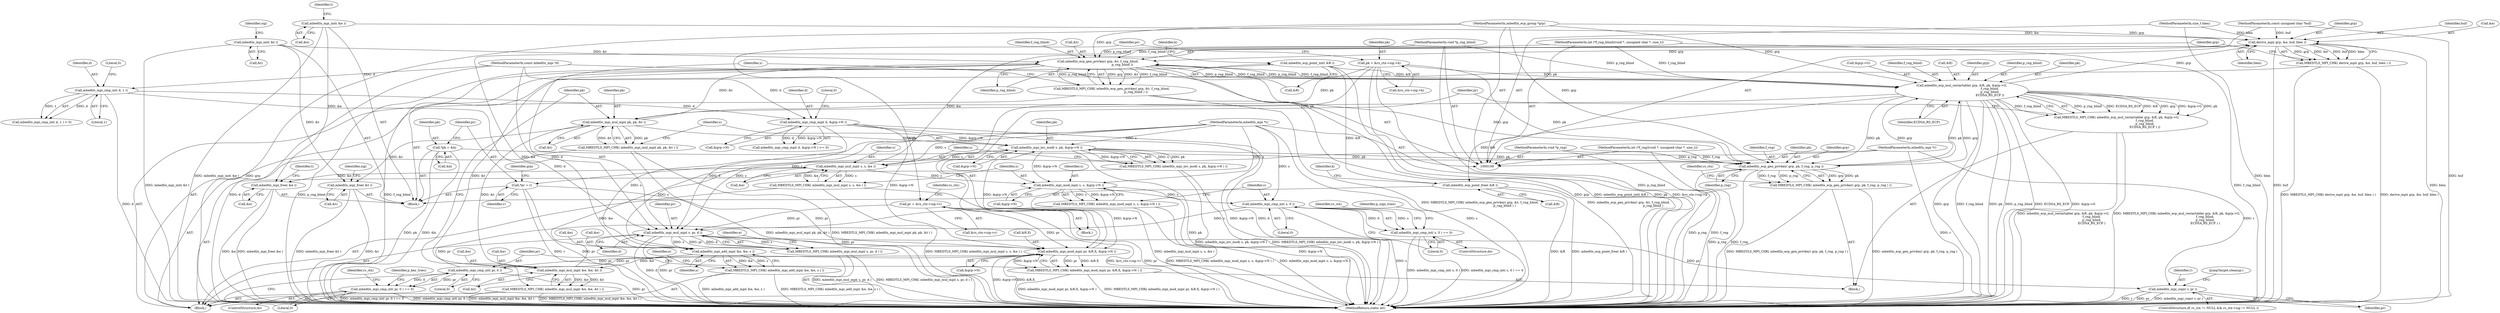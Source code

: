 digraph "0_mbedtls_33f66ba6fd234114aa37f0209dac031bb2870a9b_0@pointer" {
"1000360" [label="(Call,derive_mpi( grp, &e, buf, blen ))"];
"1000309" [label="(Call,mbedtls_ecp_mul_restartable( grp, &R, pk, &grp->G,\n                                                          f_rng_blind,\n                                                          p_rng_blind,\n                                                          ECDSA_RS_ECP ))"];
"1000285" [label="(Call,mbedtls_ecp_gen_privkey( grp, pk, f_rng, p_rng ))"];
"1000367" [label="(Call,mbedtls_ecp_gen_privkey( grp, &t, f_rng_blind,\n                                                  p_rng_blind ))"];
"1000360" [label="(Call,derive_mpi( grp, &e, buf, blen ))"];
"1000110" [label="(MethodParameterIn,mbedtls_ecp_group *grp)"];
"1000181" [label="(Call,mbedtls_mpi_init( &e ))"];
"1000408" [label="(Call,mbedtls_mpi_mul_mpi( s, s, &e ))"];
"1000400" [label="(Call,mbedtls_mpi_inv_mod( s, pk, &grp->N ))"];
"1000379" [label="(Call,mbedtls_mpi_add_mpi( &e, &e, s ))"];
"1000374" [label="(Call,mbedtls_mpi_mul_mpi( s, pr, d ))"];
"1000422" [label="(Call,mbedtls_mpi_cmp_int( s, 0 ))"];
"1000414" [label="(Call,mbedtls_mpi_mod_mpi( s, s, &grp->N ))"];
"1000112" [label="(MethodParameterIn,mbedtls_mpi *s)"];
"1000333" [label="(Call,mbedtls_mpi_cmp_int( pr, 0 ))"];
"1000322" [label="(Call,mbedtls_mpi_mod_mpi( pr, &R.X, &grp->N ))"];
"1000145" [label="(Call,*pr = r)"];
"1000111" [label="(MethodParameterIn,mbedtls_mpi *r)"];
"1000224" [label="(Call,pr = &rs_ctx->sig->r)"];
"1000166" [label="(Call,mbedtls_mpi_cmp_mpi( d, &grp->N ))"];
"1000161" [label="(Call,mbedtls_mpi_cmp_int( d, 1 ))"];
"1000113" [label="(MethodParameterIn,const mbedtls_mpi *d)"];
"1000394" [label="(Call,mbedtls_mpi_mul_mpi( pk, pk, &t ))"];
"1000216" [label="(Call,pk = &rs_ctx->sig->k)"];
"1000386" [label="(Call,mbedtls_mpi_mul_mpi( &e, &e, &t ))"];
"1000114" [label="(MethodParameterIn,const unsigned char *buf)"];
"1000115" [label="(MethodParameterIn,size_t blen)"];
"1000184" [label="(Call,mbedtls_mpi_init( &t ))"];
"1000118" [label="(MethodParameterIn,int (*f_rng_blind)(void *, unsigned char *, size_t))"];
"1000119" [label="(MethodParameterIn,void *p_rng_blind)"];
"1000140" [label="(Call,*pk = &k)"];
"1000116" [label="(MethodParameterIn,int (*f_rng)(void *, unsigned char *, size_t))"];
"1000117" [label="(MethodParameterIn,void *p_rng)"];
"1000175" [label="(Call,mbedtls_ecp_point_init( &R ))"];
"1000359" [label="(Call,MBEDTLS_MPI_CHK( derive_mpi( grp, &e, buf, blen ) ))"];
"1000284" [label="(Call,MBEDTLS_MPI_CHK( mbedtls_ecp_gen_privkey( grp, pk, f_rng, p_rng ) ))"];
"1000308" [label="(Call,MBEDTLS_MPI_CHK( mbedtls_ecp_mul_restartable( grp, &R, pk, &grp->G,\n                                                          f_rng_blind,\n                                                          p_rng_blind,\n                                                          ECDSA_RS_ECP ) ))"];
"1000378" [label="(Call,MBEDTLS_MPI_CHK( mbedtls_mpi_add_mpi( &e, &e, s ) ))"];
"1000385" [label="(Call,MBEDTLS_MPI_CHK( mbedtls_mpi_mul_mpi( &e, &e, &t ) ))"];
"1000393" [label="(Call,MBEDTLS_MPI_CHK( mbedtls_mpi_mul_mpi( pk, pk, &t ) ))"];
"1000399" [label="(Call,MBEDTLS_MPI_CHK( mbedtls_mpi_inv_mod( s, pk, &grp->N ) ))"];
"1000407" [label="(Call,MBEDTLS_MPI_CHK( mbedtls_mpi_mul_mpi( s, s, &e ) ))"];
"1000321" [label="(Call,MBEDTLS_MPI_CHK( mbedtls_mpi_mod_mpi( pr, &R.X, &grp->N ) ))"];
"1000332" [label="(Call,mbedtls_mpi_cmp_int( pr, 0 ) == 0)"];
"1000373" [label="(Call,MBEDTLS_MPI_CHK( mbedtls_mpi_mul_mpi( s, pr, d ) ))"];
"1000436" [label="(Call,mbedtls_mpi_copy( r, pr ))"];
"1000413" [label="(Call,MBEDTLS_MPI_CHK( mbedtls_mpi_mod_mpi( s, s, &grp->N ) ))"];
"1000421" [label="(Call,mbedtls_mpi_cmp_int( s, 0 ) == 0)"];
"1000446" [label="(Call,mbedtls_mpi_free( &e ))"];
"1000449" [label="(Call,mbedtls_mpi_free( &t ))"];
"1000440" [label="(Call,mbedtls_ecp_point_free( &R ))"];
"1000366" [label="(Call,MBEDTLS_MPI_CHK( mbedtls_ecp_gen_privkey( grp, &t, f_rng_blind,\n                                                  p_rng_blind ) ))"];
"1000396" [label="(Identifier,pk)"];
"1000334" [label="(Identifier,pr)"];
"1000175" [label="(Call,mbedtls_ecp_point_init( &R ))"];
"1000381" [label="(Identifier,e)"];
"1000180" [label="(Identifier,k)"];
"1000449" [label="(Call,mbedtls_mpi_free( &t ))"];
"1000272" [label="(Block,)"];
"1000409" [label="(Identifier,s)"];
"1000142" [label="(Call,&k)"];
"1000140" [label="(Call,*pk = &k)"];
"1000314" [label="(Call,&grp->G)"];
"1000386" [label="(Call,mbedtls_mpi_mul_mpi( &e, &e, &t ))"];
"1000456" [label="(MethodReturn,static int)"];
"1000447" [label="(Call,&e)"];
"1000422" [label="(Call,mbedtls_mpi_cmp_int( s, 0 ))"];
"1000411" [label="(Call,&e)"];
"1000216" [label="(Call,pk = &rs_ctx->sig->k)"];
"1000111" [label="(MethodParameterIn,mbedtls_mpi *r)"];
"1000439" [label="(JumpTarget,cleanup:)"];
"1000112" [label="(MethodParameterIn,mbedtls_mpi *s)"];
"1000378" [label="(Call,MBEDTLS_MPI_CHK( mbedtls_mpi_add_mpi( &e, &e, s ) ))"];
"1000394" [label="(Call,mbedtls_mpi_mul_mpi( pk, pk, &t ))"];
"1000413" [label="(Call,MBEDTLS_MPI_CHK( mbedtls_mpi_mod_mpi( s, s, &grp->N ) ))"];
"1000145" [label="(Call,*pr = r)"];
"1000340" [label="(Identifier,rs_ctx)"];
"1000364" [label="(Identifier,buf)"];
"1000318" [label="(Identifier,f_rng_blind)"];
"1000328" [label="(Call,&grp->N)"];
"1000236" [label="(Identifier,rs_ctx)"];
"1000393" [label="(Call,MBEDTLS_MPI_CHK( mbedtls_mpi_mul_mpi( pk, pk, &t ) ))"];
"1000217" [label="(Identifier,pk)"];
"1000114" [label="(MethodParameterIn,const unsigned char *buf)"];
"1000277" [label="(Identifier,p_key_tries)"];
"1000166" [label="(Call,mbedtls_mpi_cmp_mpi( d, &grp->N ))"];
"1000181" [label="(Call,mbedtls_mpi_init( &e ))"];
"1000121" [label="(Block,)"];
"1000335" [label="(Literal,0)"];
"1000182" [label="(Call,&e)"];
"1000385" [label="(Call,MBEDTLS_MPI_CHK( mbedtls_mpi_mul_mpi( &e, &e, &t ) ))"];
"1000400" [label="(Call,mbedtls_mpi_inv_mod( s, pk, &grp->N ))"];
"1000424" [label="(Literal,0)"];
"1000226" [label="(Call,&rs_ctx->sig->r)"];
"1000320" [label="(Identifier,ECDSA_RS_ECP)"];
"1000391" [label="(Call,&t)"];
"1000141" [label="(Identifier,pk)"];
"1000162" [label="(Identifier,d)"];
"1000445" [label="(Identifier,k)"];
"1000417" [label="(Call,&grp->N)"];
"1000408" [label="(Call,mbedtls_mpi_mul_mpi( s, s, &e ))"];
"1000163" [label="(Literal,1)"];
"1000118" [label="(MethodParameterIn,int (*f_rng_blind)(void *, unsigned char *, size_t))"];
"1000375" [label="(Identifier,s)"];
"1000284" [label="(Call,MBEDTLS_MPI_CHK( mbedtls_ecp_gen_privkey( grp, pk, f_rng, p_rng ) ))"];
"1000176" [label="(Call,&R)"];
"1000147" [label="(Identifier,r)"];
"1000185" [label="(Call,&t)"];
"1000415" [label="(Identifier,s)"];
"1000260" [label="(Identifier,p_sign_tries)"];
"1000366" [label="(Call,MBEDTLS_MPI_CHK( mbedtls_ecp_gen_privkey( grp, &t, f_rng_blind,\n                                                  p_rng_blind ) ))"];
"1000376" [label="(Identifier,pr)"];
"1000450" [label="(Call,&t)"];
"1000152" [label="(Identifier,grp)"];
"1000324" [label="(Call,&R.X)"];
"1000199" [label="(Block,)"];
"1000116" [label="(MethodParameterIn,int (*f_rng)(void *, unsigned char *, size_t))"];
"1000285" [label="(Call,mbedtls_ecp_gen_privkey( grp, pk, f_rng, p_rng ))"];
"1000255" [label="(Block,)"];
"1000188" [label="(Identifier,sig)"];
"1000416" [label="(Identifier,s)"];
"1000426" [label="(ControlStructure,if( rs_ctx != NULL && rs_ctx->sig != NULL ))"];
"1000365" [label="(Identifier,blen)"];
"1000336" [label="(Literal,0)"];
"1000438" [label="(Identifier,pr)"];
"1000362" [label="(Call,&e)"];
"1000373" [label="(Call,MBEDTLS_MPI_CHK( mbedtls_mpi_mul_mpi( s, pr, d ) ))"];
"1000117" [label="(MethodParameterIn,void *p_rng)"];
"1000119" [label="(MethodParameterIn,void *p_rng_blind)"];
"1000323" [label="(Identifier,pr)"];
"1000110" [label="(MethodParameterIn,mbedtls_ecp_group *grp)"];
"1000387" [label="(Call,&e)"];
"1000395" [label="(Identifier,pk)"];
"1000374" [label="(Call,mbedtls_mpi_mul_mpi( s, pr, d ))"];
"1000308" [label="(Call,MBEDTLS_MPI_CHK( mbedtls_ecp_mul_restartable( grp, &R, pk, &grp->G,\n                                                          f_rng_blind,\n                                                          p_rng_blind,\n                                                          ECDSA_RS_ECP ) ))"];
"1000113" [label="(MethodParameterIn,const mbedtls_mpi *d)"];
"1000421" [label="(Call,mbedtls_mpi_cmp_int( s, 0 ) == 0)"];
"1000164" [label="(Literal,0)"];
"1000254" [label="(ControlStructure,do)"];
"1000311" [label="(Call,&R)"];
"1000397" [label="(Call,&t)"];
"1000310" [label="(Identifier,grp)"];
"1000165" [label="(Call,mbedtls_mpi_cmp_mpi( d, &grp->N ) >= 0)"];
"1000382" [label="(Call,&e)"];
"1000309" [label="(Call,mbedtls_ecp_mul_restartable( grp, &R, pk, &grp->G,\n                                                          f_rng_blind,\n                                                          p_rng_blind,\n                                                          ECDSA_RS_ECP ))"];
"1000287" [label="(Identifier,pk)"];
"1000425" [label="(Literal,0)"];
"1000407" [label="(Call,MBEDTLS_MPI_CHK( mbedtls_mpi_mul_mpi( s, s, &e ) ))"];
"1000371" [label="(Identifier,f_rng_blind)"];
"1000367" [label="(Call,mbedtls_ecp_gen_privkey( grp, &t, f_rng_blind,\n                                                  p_rng_blind ))"];
"1000414" [label="(Call,mbedtls_mpi_mod_mpi( s, s, &grp->N ))"];
"1000333" [label="(Call,mbedtls_mpi_cmp_int( pr, 0 ))"];
"1000225" [label="(Identifier,pr)"];
"1000437" [label="(Identifier,r)"];
"1000167" [label="(Identifier,d)"];
"1000360" [label="(Call,derive_mpi( grp, &e, buf, blen ))"];
"1000289" [label="(Identifier,p_rng)"];
"1000286" [label="(Identifier,grp)"];
"1000403" [label="(Call,&grp->N)"];
"1000146" [label="(Identifier,pr)"];
"1000380" [label="(Call,&e)"];
"1000451" [label="(Identifier,t)"];
"1000361" [label="(Identifier,grp)"];
"1000399" [label="(Call,MBEDTLS_MPI_CHK( mbedtls_mpi_inv_mod( s, pk, &grp->N ) ))"];
"1000446" [label="(Call,mbedtls_mpi_free( &e ))"];
"1000372" [label="(Identifier,p_rng_blind)"];
"1000369" [label="(Call,&t)"];
"1000384" [label="(Identifier,s)"];
"1000321" [label="(Call,MBEDTLS_MPI_CHK( mbedtls_mpi_mod_mpi( pr, &R.X, &grp->N ) ))"];
"1000168" [label="(Call,&grp->N)"];
"1000115" [label="(MethodParameterIn,size_t blen)"];
"1000436" [label="(Call,mbedtls_mpi_copy( r, pr ))"];
"1000186" [label="(Identifier,t)"];
"1000319" [label="(Identifier,p_rng_blind)"];
"1000161" [label="(Call,mbedtls_mpi_cmp_int( d, 1 ))"];
"1000359" [label="(Call,MBEDTLS_MPI_CHK( derive_mpi( grp, &e, buf, blen ) ))"];
"1000332" [label="(Call,mbedtls_mpi_cmp_int( pr, 0 ) == 0)"];
"1000172" [label="(Literal,0)"];
"1000440" [label="(Call,mbedtls_ecp_point_free( &R ))"];
"1000160" [label="(Call,mbedtls_mpi_cmp_int( d, 1 ) < 0)"];
"1000377" [label="(Identifier,d)"];
"1000401" [label="(Identifier,s)"];
"1000313" [label="(Identifier,pk)"];
"1000184" [label="(Call,mbedtls_mpi_init( &t ))"];
"1000429" [label="(Identifier,rs_ctx)"];
"1000271" [label="(ControlStructure,do)"];
"1000423" [label="(Identifier,s)"];
"1000453" [label="(Identifier,sig)"];
"1000288" [label="(Identifier,f_rng)"];
"1000224" [label="(Call,pr = &rs_ctx->sig->r)"];
"1000322" [label="(Call,mbedtls_mpi_mod_mpi( pr, &R.X, &grp->N ))"];
"1000410" [label="(Identifier,s)"];
"1000388" [label="(Identifier,e)"];
"1000389" [label="(Call,&e)"];
"1000402" [label="(Identifier,pk)"];
"1000218" [label="(Call,&rs_ctx->sig->k)"];
"1000379" [label="(Call,mbedtls_mpi_add_mpi( &e, &e, s ))"];
"1000368" [label="(Identifier,grp)"];
"1000293" [label="(Identifier,rs_ctx)"];
"1000441" [label="(Call,&R)"];
"1000360" -> "1000359"  [label="AST: "];
"1000360" -> "1000365"  [label="CFG: "];
"1000361" -> "1000360"  [label="AST: "];
"1000362" -> "1000360"  [label="AST: "];
"1000364" -> "1000360"  [label="AST: "];
"1000365" -> "1000360"  [label="AST: "];
"1000359" -> "1000360"  [label="CFG: "];
"1000360" -> "1000456"  [label="DDG: blen"];
"1000360" -> "1000456"  [label="DDG: buf"];
"1000360" -> "1000359"  [label="DDG: grp"];
"1000360" -> "1000359"  [label="DDG: &e"];
"1000360" -> "1000359"  [label="DDG: buf"];
"1000360" -> "1000359"  [label="DDG: blen"];
"1000309" -> "1000360"  [label="DDG: grp"];
"1000110" -> "1000360"  [label="DDG: grp"];
"1000181" -> "1000360"  [label="DDG: &e"];
"1000408" -> "1000360"  [label="DDG: &e"];
"1000114" -> "1000360"  [label="DDG: buf"];
"1000115" -> "1000360"  [label="DDG: blen"];
"1000360" -> "1000367"  [label="DDG: grp"];
"1000360" -> "1000379"  [label="DDG: &e"];
"1000309" -> "1000308"  [label="AST: "];
"1000309" -> "1000320"  [label="CFG: "];
"1000310" -> "1000309"  [label="AST: "];
"1000311" -> "1000309"  [label="AST: "];
"1000313" -> "1000309"  [label="AST: "];
"1000314" -> "1000309"  [label="AST: "];
"1000318" -> "1000309"  [label="AST: "];
"1000319" -> "1000309"  [label="AST: "];
"1000320" -> "1000309"  [label="AST: "];
"1000308" -> "1000309"  [label="CFG: "];
"1000309" -> "1000456"  [label="DDG: grp"];
"1000309" -> "1000456"  [label="DDG: f_rng_blind"];
"1000309" -> "1000456"  [label="DDG: pk"];
"1000309" -> "1000456"  [label="DDG: p_rng_blind"];
"1000309" -> "1000456"  [label="DDG: ECDSA_RS_ECP"];
"1000309" -> "1000456"  [label="DDG: &grp->G"];
"1000309" -> "1000285"  [label="DDG: grp"];
"1000309" -> "1000285"  [label="DDG: pk"];
"1000309" -> "1000308"  [label="DDG: p_rng_blind"];
"1000309" -> "1000308"  [label="DDG: ECDSA_RS_ECP"];
"1000309" -> "1000308"  [label="DDG: &R"];
"1000309" -> "1000308"  [label="DDG: grp"];
"1000309" -> "1000308"  [label="DDG: &grp->G"];
"1000309" -> "1000308"  [label="DDG: pk"];
"1000309" -> "1000308"  [label="DDG: f_rng_blind"];
"1000285" -> "1000309"  [label="DDG: grp"];
"1000285" -> "1000309"  [label="DDG: pk"];
"1000110" -> "1000309"  [label="DDG: grp"];
"1000175" -> "1000309"  [label="DDG: &R"];
"1000216" -> "1000309"  [label="DDG: pk"];
"1000367" -> "1000309"  [label="DDG: f_rng_blind"];
"1000367" -> "1000309"  [label="DDG: p_rng_blind"];
"1000118" -> "1000309"  [label="DDG: f_rng_blind"];
"1000119" -> "1000309"  [label="DDG: p_rng_blind"];
"1000309" -> "1000367"  [label="DDG: f_rng_blind"];
"1000309" -> "1000367"  [label="DDG: p_rng_blind"];
"1000309" -> "1000394"  [label="DDG: pk"];
"1000309" -> "1000440"  [label="DDG: &R"];
"1000285" -> "1000284"  [label="AST: "];
"1000285" -> "1000289"  [label="CFG: "];
"1000286" -> "1000285"  [label="AST: "];
"1000287" -> "1000285"  [label="AST: "];
"1000288" -> "1000285"  [label="AST: "];
"1000289" -> "1000285"  [label="AST: "];
"1000284" -> "1000285"  [label="CFG: "];
"1000285" -> "1000456"  [label="DDG: p_rng"];
"1000285" -> "1000456"  [label="DDG: f_rng"];
"1000285" -> "1000284"  [label="DDG: grp"];
"1000285" -> "1000284"  [label="DDG: pk"];
"1000285" -> "1000284"  [label="DDG: f_rng"];
"1000285" -> "1000284"  [label="DDG: p_rng"];
"1000367" -> "1000285"  [label="DDG: grp"];
"1000110" -> "1000285"  [label="DDG: grp"];
"1000140" -> "1000285"  [label="DDG: pk"];
"1000216" -> "1000285"  [label="DDG: pk"];
"1000400" -> "1000285"  [label="DDG: pk"];
"1000116" -> "1000285"  [label="DDG: f_rng"];
"1000117" -> "1000285"  [label="DDG: p_rng"];
"1000367" -> "1000366"  [label="AST: "];
"1000367" -> "1000372"  [label="CFG: "];
"1000368" -> "1000367"  [label="AST: "];
"1000369" -> "1000367"  [label="AST: "];
"1000371" -> "1000367"  [label="AST: "];
"1000372" -> "1000367"  [label="AST: "];
"1000366" -> "1000367"  [label="CFG: "];
"1000367" -> "1000456"  [label="DDG: grp"];
"1000367" -> "1000456"  [label="DDG: p_rng_blind"];
"1000367" -> "1000456"  [label="DDG: f_rng_blind"];
"1000367" -> "1000366"  [label="DDG: grp"];
"1000367" -> "1000366"  [label="DDG: &t"];
"1000367" -> "1000366"  [label="DDG: f_rng_blind"];
"1000367" -> "1000366"  [label="DDG: p_rng_blind"];
"1000110" -> "1000367"  [label="DDG: grp"];
"1000394" -> "1000367"  [label="DDG: &t"];
"1000184" -> "1000367"  [label="DDG: &t"];
"1000118" -> "1000367"  [label="DDG: f_rng_blind"];
"1000119" -> "1000367"  [label="DDG: p_rng_blind"];
"1000367" -> "1000386"  [label="DDG: &t"];
"1000110" -> "1000109"  [label="AST: "];
"1000110" -> "1000456"  [label="DDG: grp"];
"1000181" -> "1000121"  [label="AST: "];
"1000181" -> "1000182"  [label="CFG: "];
"1000182" -> "1000181"  [label="AST: "];
"1000186" -> "1000181"  [label="CFG: "];
"1000181" -> "1000456"  [label="DDG: mbedtls_mpi_init( &e )"];
"1000181" -> "1000446"  [label="DDG: &e"];
"1000408" -> "1000407"  [label="AST: "];
"1000408" -> "1000411"  [label="CFG: "];
"1000409" -> "1000408"  [label="AST: "];
"1000410" -> "1000408"  [label="AST: "];
"1000411" -> "1000408"  [label="AST: "];
"1000407" -> "1000408"  [label="CFG: "];
"1000408" -> "1000407"  [label="DDG: s"];
"1000408" -> "1000407"  [label="DDG: &e"];
"1000400" -> "1000408"  [label="DDG: s"];
"1000112" -> "1000408"  [label="DDG: s"];
"1000386" -> "1000408"  [label="DDG: &e"];
"1000408" -> "1000414"  [label="DDG: s"];
"1000408" -> "1000446"  [label="DDG: &e"];
"1000400" -> "1000399"  [label="AST: "];
"1000400" -> "1000403"  [label="CFG: "];
"1000401" -> "1000400"  [label="AST: "];
"1000402" -> "1000400"  [label="AST: "];
"1000403" -> "1000400"  [label="AST: "];
"1000399" -> "1000400"  [label="CFG: "];
"1000400" -> "1000456"  [label="DDG: pk"];
"1000400" -> "1000399"  [label="DDG: s"];
"1000400" -> "1000399"  [label="DDG: pk"];
"1000400" -> "1000399"  [label="DDG: &grp->N"];
"1000379" -> "1000400"  [label="DDG: s"];
"1000112" -> "1000400"  [label="DDG: s"];
"1000394" -> "1000400"  [label="DDG: pk"];
"1000166" -> "1000400"  [label="DDG: &grp->N"];
"1000322" -> "1000400"  [label="DDG: &grp->N"];
"1000400" -> "1000414"  [label="DDG: &grp->N"];
"1000379" -> "1000378"  [label="AST: "];
"1000379" -> "1000384"  [label="CFG: "];
"1000380" -> "1000379"  [label="AST: "];
"1000382" -> "1000379"  [label="AST: "];
"1000384" -> "1000379"  [label="AST: "];
"1000378" -> "1000379"  [label="CFG: "];
"1000379" -> "1000378"  [label="DDG: &e"];
"1000379" -> "1000378"  [label="DDG: s"];
"1000374" -> "1000379"  [label="DDG: s"];
"1000112" -> "1000379"  [label="DDG: s"];
"1000379" -> "1000386"  [label="DDG: &e"];
"1000374" -> "1000373"  [label="AST: "];
"1000374" -> "1000377"  [label="CFG: "];
"1000375" -> "1000374"  [label="AST: "];
"1000376" -> "1000374"  [label="AST: "];
"1000377" -> "1000374"  [label="AST: "];
"1000373" -> "1000374"  [label="CFG: "];
"1000374" -> "1000456"  [label="DDG: pr"];
"1000374" -> "1000456"  [label="DDG: d"];
"1000374" -> "1000322"  [label="DDG: pr"];
"1000374" -> "1000373"  [label="DDG: s"];
"1000374" -> "1000373"  [label="DDG: pr"];
"1000374" -> "1000373"  [label="DDG: d"];
"1000422" -> "1000374"  [label="DDG: s"];
"1000112" -> "1000374"  [label="DDG: s"];
"1000333" -> "1000374"  [label="DDG: pr"];
"1000224" -> "1000374"  [label="DDG: pr"];
"1000166" -> "1000374"  [label="DDG: d"];
"1000161" -> "1000374"  [label="DDG: d"];
"1000113" -> "1000374"  [label="DDG: d"];
"1000374" -> "1000436"  [label="DDG: pr"];
"1000422" -> "1000421"  [label="AST: "];
"1000422" -> "1000424"  [label="CFG: "];
"1000423" -> "1000422"  [label="AST: "];
"1000424" -> "1000422"  [label="AST: "];
"1000425" -> "1000422"  [label="CFG: "];
"1000422" -> "1000456"  [label="DDG: s"];
"1000422" -> "1000421"  [label="DDG: s"];
"1000422" -> "1000421"  [label="DDG: 0"];
"1000414" -> "1000422"  [label="DDG: s"];
"1000112" -> "1000422"  [label="DDG: s"];
"1000414" -> "1000413"  [label="AST: "];
"1000414" -> "1000417"  [label="CFG: "];
"1000415" -> "1000414"  [label="AST: "];
"1000416" -> "1000414"  [label="AST: "];
"1000417" -> "1000414"  [label="AST: "];
"1000413" -> "1000414"  [label="CFG: "];
"1000414" -> "1000456"  [label="DDG: &grp->N"];
"1000414" -> "1000322"  [label="DDG: &grp->N"];
"1000414" -> "1000413"  [label="DDG: s"];
"1000414" -> "1000413"  [label="DDG: &grp->N"];
"1000112" -> "1000414"  [label="DDG: s"];
"1000112" -> "1000109"  [label="AST: "];
"1000112" -> "1000456"  [label="DDG: s"];
"1000333" -> "1000332"  [label="AST: "];
"1000333" -> "1000335"  [label="CFG: "];
"1000334" -> "1000333"  [label="AST: "];
"1000335" -> "1000333"  [label="AST: "];
"1000336" -> "1000333"  [label="CFG: "];
"1000333" -> "1000456"  [label="DDG: pr"];
"1000333" -> "1000322"  [label="DDG: pr"];
"1000333" -> "1000332"  [label="DDG: pr"];
"1000333" -> "1000332"  [label="DDG: 0"];
"1000322" -> "1000333"  [label="DDG: pr"];
"1000322" -> "1000321"  [label="AST: "];
"1000322" -> "1000328"  [label="CFG: "];
"1000323" -> "1000322"  [label="AST: "];
"1000324" -> "1000322"  [label="AST: "];
"1000328" -> "1000322"  [label="AST: "];
"1000321" -> "1000322"  [label="CFG: "];
"1000322" -> "1000456"  [label="DDG: &grp->N"];
"1000322" -> "1000456"  [label="DDG: &R.X"];
"1000322" -> "1000321"  [label="DDG: pr"];
"1000322" -> "1000321"  [label="DDG: &R.X"];
"1000322" -> "1000321"  [label="DDG: &grp->N"];
"1000145" -> "1000322"  [label="DDG: pr"];
"1000224" -> "1000322"  [label="DDG: pr"];
"1000166" -> "1000322"  [label="DDG: &grp->N"];
"1000145" -> "1000121"  [label="AST: "];
"1000145" -> "1000147"  [label="CFG: "];
"1000146" -> "1000145"  [label="AST: "];
"1000147" -> "1000145"  [label="AST: "];
"1000152" -> "1000145"  [label="CFG: "];
"1000145" -> "1000456"  [label="DDG: pr"];
"1000145" -> "1000456"  [label="DDG: r"];
"1000111" -> "1000145"  [label="DDG: r"];
"1000111" -> "1000109"  [label="AST: "];
"1000111" -> "1000456"  [label="DDG: r"];
"1000111" -> "1000436"  [label="DDG: r"];
"1000224" -> "1000199"  [label="AST: "];
"1000224" -> "1000226"  [label="CFG: "];
"1000225" -> "1000224"  [label="AST: "];
"1000226" -> "1000224"  [label="AST: "];
"1000236" -> "1000224"  [label="CFG: "];
"1000224" -> "1000456"  [label="DDG: pr"];
"1000224" -> "1000456"  [label="DDG: &rs_ctx->sig->r"];
"1000166" -> "1000165"  [label="AST: "];
"1000166" -> "1000168"  [label="CFG: "];
"1000167" -> "1000166"  [label="AST: "];
"1000168" -> "1000166"  [label="AST: "];
"1000172" -> "1000166"  [label="CFG: "];
"1000166" -> "1000456"  [label="DDG: &grp->N"];
"1000166" -> "1000456"  [label="DDG: d"];
"1000166" -> "1000165"  [label="DDG: d"];
"1000166" -> "1000165"  [label="DDG: &grp->N"];
"1000161" -> "1000166"  [label="DDG: d"];
"1000113" -> "1000166"  [label="DDG: d"];
"1000161" -> "1000160"  [label="AST: "];
"1000161" -> "1000163"  [label="CFG: "];
"1000162" -> "1000161"  [label="AST: "];
"1000163" -> "1000161"  [label="AST: "];
"1000164" -> "1000161"  [label="CFG: "];
"1000161" -> "1000456"  [label="DDG: d"];
"1000161" -> "1000160"  [label="DDG: d"];
"1000161" -> "1000160"  [label="DDG: 1"];
"1000113" -> "1000161"  [label="DDG: d"];
"1000113" -> "1000109"  [label="AST: "];
"1000113" -> "1000456"  [label="DDG: d"];
"1000394" -> "1000393"  [label="AST: "];
"1000394" -> "1000397"  [label="CFG: "];
"1000395" -> "1000394"  [label="AST: "];
"1000396" -> "1000394"  [label="AST: "];
"1000397" -> "1000394"  [label="AST: "];
"1000393" -> "1000394"  [label="CFG: "];
"1000394" -> "1000393"  [label="DDG: pk"];
"1000394" -> "1000393"  [label="DDG: &t"];
"1000216" -> "1000394"  [label="DDG: pk"];
"1000386" -> "1000394"  [label="DDG: &t"];
"1000394" -> "1000449"  [label="DDG: &t"];
"1000216" -> "1000199"  [label="AST: "];
"1000216" -> "1000218"  [label="CFG: "];
"1000217" -> "1000216"  [label="AST: "];
"1000218" -> "1000216"  [label="AST: "];
"1000225" -> "1000216"  [label="CFG: "];
"1000216" -> "1000456"  [label="DDG: pk"];
"1000216" -> "1000456"  [label="DDG: &rs_ctx->sig->k"];
"1000386" -> "1000385"  [label="AST: "];
"1000386" -> "1000391"  [label="CFG: "];
"1000387" -> "1000386"  [label="AST: "];
"1000389" -> "1000386"  [label="AST: "];
"1000391" -> "1000386"  [label="AST: "];
"1000385" -> "1000386"  [label="CFG: "];
"1000386" -> "1000385"  [label="DDG: &e"];
"1000386" -> "1000385"  [label="DDG: &t"];
"1000114" -> "1000109"  [label="AST: "];
"1000114" -> "1000456"  [label="DDG: buf"];
"1000115" -> "1000109"  [label="AST: "];
"1000115" -> "1000456"  [label="DDG: blen"];
"1000184" -> "1000121"  [label="AST: "];
"1000184" -> "1000185"  [label="CFG: "];
"1000185" -> "1000184"  [label="AST: "];
"1000188" -> "1000184"  [label="CFG: "];
"1000184" -> "1000456"  [label="DDG: mbedtls_mpi_init( &t )"];
"1000184" -> "1000449"  [label="DDG: &t"];
"1000118" -> "1000109"  [label="AST: "];
"1000118" -> "1000456"  [label="DDG: f_rng_blind"];
"1000119" -> "1000109"  [label="AST: "];
"1000119" -> "1000456"  [label="DDG: p_rng_blind"];
"1000140" -> "1000121"  [label="AST: "];
"1000140" -> "1000142"  [label="CFG: "];
"1000141" -> "1000140"  [label="AST: "];
"1000142" -> "1000140"  [label="AST: "];
"1000146" -> "1000140"  [label="CFG: "];
"1000140" -> "1000456"  [label="DDG: &k"];
"1000140" -> "1000456"  [label="DDG: pk"];
"1000116" -> "1000109"  [label="AST: "];
"1000116" -> "1000456"  [label="DDG: f_rng"];
"1000117" -> "1000109"  [label="AST: "];
"1000117" -> "1000456"  [label="DDG: p_rng"];
"1000175" -> "1000121"  [label="AST: "];
"1000175" -> "1000176"  [label="CFG: "];
"1000176" -> "1000175"  [label="AST: "];
"1000180" -> "1000175"  [label="CFG: "];
"1000175" -> "1000456"  [label="DDG: mbedtls_ecp_point_init( &R )"];
"1000175" -> "1000440"  [label="DDG: &R"];
"1000359" -> "1000255"  [label="AST: "];
"1000368" -> "1000359"  [label="CFG: "];
"1000359" -> "1000456"  [label="DDG: derive_mpi( grp, &e, buf, blen )"];
"1000359" -> "1000456"  [label="DDG: MBEDTLS_MPI_CHK( derive_mpi( grp, &e, buf, blen ) )"];
"1000284" -> "1000272"  [label="AST: "];
"1000293" -> "1000284"  [label="CFG: "];
"1000284" -> "1000456"  [label="DDG: mbedtls_ecp_gen_privkey( grp, pk, f_rng, p_rng )"];
"1000284" -> "1000456"  [label="DDG: MBEDTLS_MPI_CHK( mbedtls_ecp_gen_privkey( grp, pk, f_rng, p_rng ) )"];
"1000308" -> "1000272"  [label="AST: "];
"1000323" -> "1000308"  [label="CFG: "];
"1000308" -> "1000456"  [label="DDG: mbedtls_ecp_mul_restartable( grp, &R, pk, &grp->G,\n                                                          f_rng_blind,\n                                                          p_rng_blind,\n                                                          ECDSA_RS_ECP )"];
"1000308" -> "1000456"  [label="DDG: MBEDTLS_MPI_CHK( mbedtls_ecp_mul_restartable( grp, &R, pk, &grp->G,\n                                                          f_rng_blind,\n                                                          p_rng_blind,\n                                                          ECDSA_RS_ECP ) )"];
"1000378" -> "1000255"  [label="AST: "];
"1000388" -> "1000378"  [label="CFG: "];
"1000378" -> "1000456"  [label="DDG: mbedtls_mpi_add_mpi( &e, &e, s )"];
"1000378" -> "1000456"  [label="DDG: MBEDTLS_MPI_CHK( mbedtls_mpi_add_mpi( &e, &e, s ) )"];
"1000385" -> "1000255"  [label="AST: "];
"1000395" -> "1000385"  [label="CFG: "];
"1000385" -> "1000456"  [label="DDG: mbedtls_mpi_mul_mpi( &e, &e, &t )"];
"1000385" -> "1000456"  [label="DDG: MBEDTLS_MPI_CHK( mbedtls_mpi_mul_mpi( &e, &e, &t ) )"];
"1000393" -> "1000255"  [label="AST: "];
"1000401" -> "1000393"  [label="CFG: "];
"1000393" -> "1000456"  [label="DDG: mbedtls_mpi_mul_mpi( pk, pk, &t )"];
"1000393" -> "1000456"  [label="DDG: MBEDTLS_MPI_CHK( mbedtls_mpi_mul_mpi( pk, pk, &t ) )"];
"1000399" -> "1000255"  [label="AST: "];
"1000409" -> "1000399"  [label="CFG: "];
"1000399" -> "1000456"  [label="DDG: mbedtls_mpi_inv_mod( s, pk, &grp->N )"];
"1000399" -> "1000456"  [label="DDG: MBEDTLS_MPI_CHK( mbedtls_mpi_inv_mod( s, pk, &grp->N ) )"];
"1000407" -> "1000255"  [label="AST: "];
"1000415" -> "1000407"  [label="CFG: "];
"1000407" -> "1000456"  [label="DDG: MBEDTLS_MPI_CHK( mbedtls_mpi_mul_mpi( s, s, &e ) )"];
"1000407" -> "1000456"  [label="DDG: mbedtls_mpi_mul_mpi( s, s, &e )"];
"1000321" -> "1000272"  [label="AST: "];
"1000334" -> "1000321"  [label="CFG: "];
"1000321" -> "1000456"  [label="DDG: mbedtls_mpi_mod_mpi( pr, &R.X, &grp->N )"];
"1000321" -> "1000456"  [label="DDG: MBEDTLS_MPI_CHK( mbedtls_mpi_mod_mpi( pr, &R.X, &grp->N ) )"];
"1000332" -> "1000271"  [label="AST: "];
"1000332" -> "1000336"  [label="CFG: "];
"1000336" -> "1000332"  [label="AST: "];
"1000277" -> "1000332"  [label="CFG: "];
"1000340" -> "1000332"  [label="CFG: "];
"1000332" -> "1000456"  [label="DDG: mbedtls_mpi_cmp_int( pr, 0 )"];
"1000332" -> "1000456"  [label="DDG: mbedtls_mpi_cmp_int( pr, 0 ) == 0"];
"1000373" -> "1000255"  [label="AST: "];
"1000381" -> "1000373"  [label="CFG: "];
"1000373" -> "1000456"  [label="DDG: MBEDTLS_MPI_CHK( mbedtls_mpi_mul_mpi( s, pr, d ) )"];
"1000373" -> "1000456"  [label="DDG: mbedtls_mpi_mul_mpi( s, pr, d )"];
"1000436" -> "1000426"  [label="AST: "];
"1000436" -> "1000438"  [label="CFG: "];
"1000437" -> "1000436"  [label="AST: "];
"1000438" -> "1000436"  [label="AST: "];
"1000439" -> "1000436"  [label="CFG: "];
"1000436" -> "1000456"  [label="DDG: mbedtls_mpi_copy( r, pr )"];
"1000436" -> "1000456"  [label="DDG: r"];
"1000436" -> "1000456"  [label="DDG: pr"];
"1000413" -> "1000255"  [label="AST: "];
"1000423" -> "1000413"  [label="CFG: "];
"1000413" -> "1000456"  [label="DDG: mbedtls_mpi_mod_mpi( s, s, &grp->N )"];
"1000413" -> "1000456"  [label="DDG: MBEDTLS_MPI_CHK( mbedtls_mpi_mod_mpi( s, s, &grp->N ) )"];
"1000421" -> "1000254"  [label="AST: "];
"1000421" -> "1000425"  [label="CFG: "];
"1000425" -> "1000421"  [label="AST: "];
"1000260" -> "1000421"  [label="CFG: "];
"1000429" -> "1000421"  [label="CFG: "];
"1000421" -> "1000456"  [label="DDG: mbedtls_mpi_cmp_int( s, 0 )"];
"1000421" -> "1000456"  [label="DDG: mbedtls_mpi_cmp_int( s, 0 ) == 0"];
"1000446" -> "1000121"  [label="AST: "];
"1000446" -> "1000447"  [label="CFG: "];
"1000447" -> "1000446"  [label="AST: "];
"1000451" -> "1000446"  [label="CFG: "];
"1000446" -> "1000456"  [label="DDG: mbedtls_mpi_free( &e )"];
"1000446" -> "1000456"  [label="DDG: &e"];
"1000449" -> "1000121"  [label="AST: "];
"1000449" -> "1000450"  [label="CFG: "];
"1000450" -> "1000449"  [label="AST: "];
"1000453" -> "1000449"  [label="CFG: "];
"1000449" -> "1000456"  [label="DDG: &t"];
"1000449" -> "1000456"  [label="DDG: mbedtls_mpi_free( &t )"];
"1000440" -> "1000121"  [label="AST: "];
"1000440" -> "1000441"  [label="CFG: "];
"1000441" -> "1000440"  [label="AST: "];
"1000445" -> "1000440"  [label="CFG: "];
"1000440" -> "1000456"  [label="DDG: mbedtls_ecp_point_free( &R )"];
"1000440" -> "1000456"  [label="DDG: &R"];
"1000366" -> "1000255"  [label="AST: "];
"1000375" -> "1000366"  [label="CFG: "];
"1000366" -> "1000456"  [label="DDG: mbedtls_ecp_gen_privkey( grp, &t, f_rng_blind,\n                                                  p_rng_blind )"];
"1000366" -> "1000456"  [label="DDG: MBEDTLS_MPI_CHK( mbedtls_ecp_gen_privkey( grp, &t, f_rng_blind,\n                                                  p_rng_blind ) )"];
}
